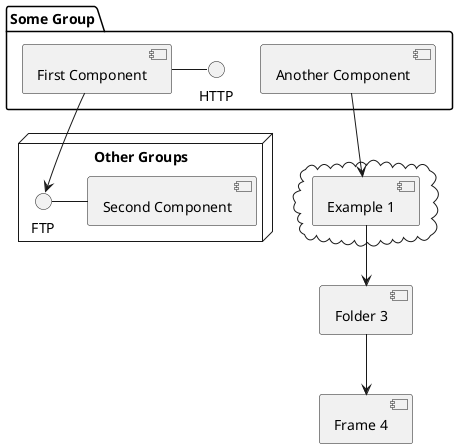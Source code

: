 @startuml
'https://plantuml.com/component-diagram


package "Some Group" {
  HTTP - [First Component]
  [Another Component]
}

node "Other Groups" {
  FTP - [Second Component]
  [First Component] --> FTP
}

cloud {
  [Example 1]
}


[Another Component] --> [Example 1]
[Example 1] --> [Folder 3]
[Folder 3] --> [Frame 4]

@enduml
